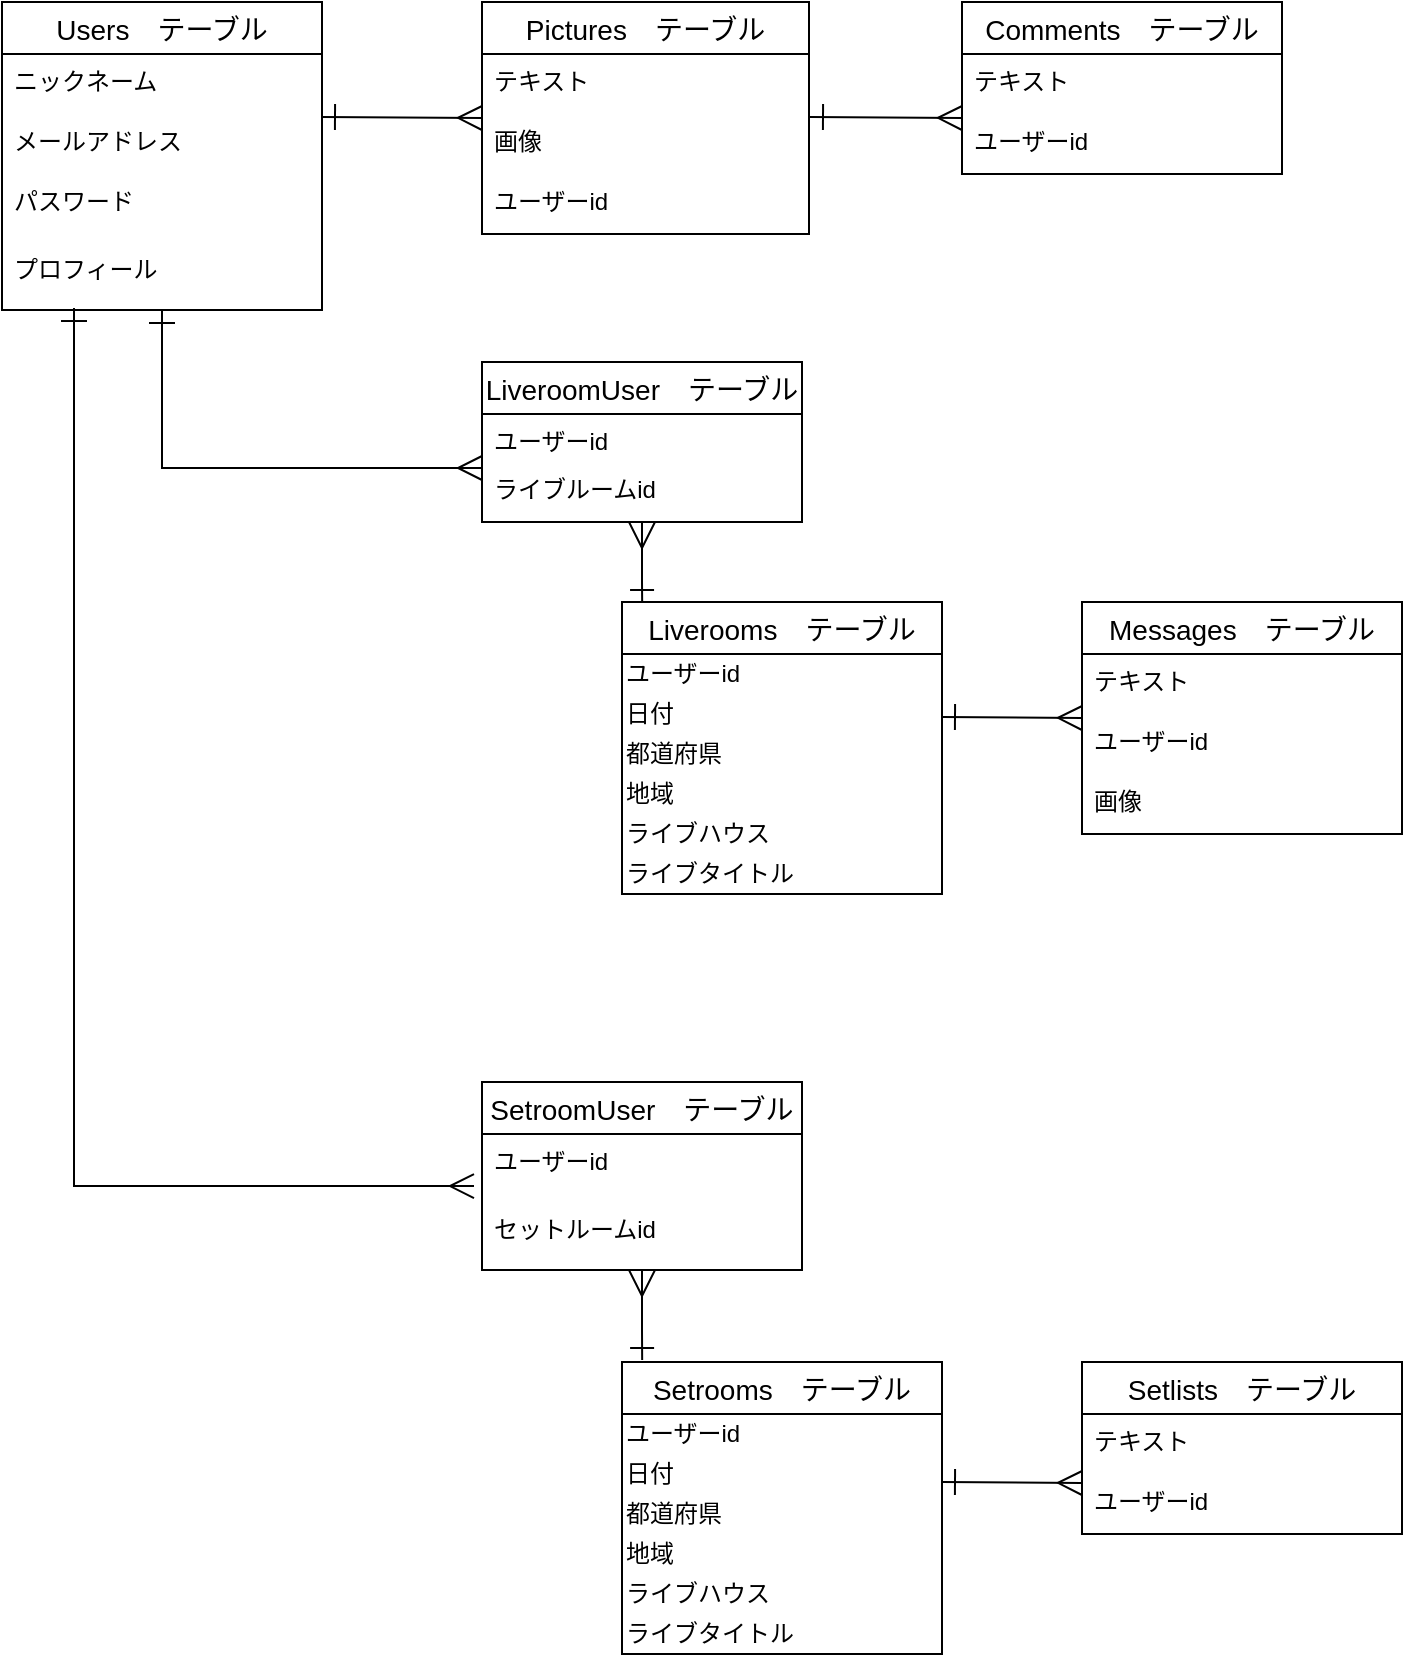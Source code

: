 <mxfile>
    <diagram id="P4CnRfWuM5dW40Y8k2Mk" name="ページ1">
        <mxGraphModel dx="712" dy="498" grid="1" gridSize="10" guides="1" tooltips="1" connect="1" arrows="1" fold="1" page="1" pageScale="1" pageWidth="827" pageHeight="1169" math="0" shadow="0">
            <root>
                <mxCell id="0"/>
                <mxCell id="1" parent="0"/>
                <mxCell id="35" style="edgeStyle=orthogonalEdgeStyle;rounded=0;orthogonalLoop=1;jettySize=auto;html=1;entryX=0;entryY=0.5;entryDx=0;entryDy=0;startArrow=ERone;startFill=0;endArrow=ERmany;endFill=0;startSize=11;endSize=10;" edge="1" parent="1" source="2" target="21">
                    <mxGeometry relative="1" as="geometry"/>
                </mxCell>
                <mxCell id="58" style="edgeStyle=orthogonalEdgeStyle;rounded=0;orthogonalLoop=1;jettySize=auto;html=1;entryX=-0.025;entryY=0.765;entryDx=0;entryDy=0;entryPerimeter=0;startArrow=ERone;startFill=0;endArrow=ERmany;endFill=0;startSize=11;endSize=10;exitX=0.225;exitY=0.971;exitDx=0;exitDy=0;exitPerimeter=0;" edge="1" parent="1" source="7" target="45">
                    <mxGeometry relative="1" as="geometry"/>
                </mxCell>
                <mxCell id="2" value="Users　テーブル" style="swimlane;fontStyle=0;childLayout=stackLayout;horizontal=1;startSize=26;horizontalStack=0;resizeParent=1;resizeParentMax=0;resizeLast=0;collapsible=1;marginBottom=0;align=center;fontSize=14;" vertex="1" parent="1">
                    <mxGeometry x="10" y="20" width="160" height="154" as="geometry"/>
                </mxCell>
                <mxCell id="6" value="ニックネーム" style="text;strokeColor=none;fillColor=none;spacingLeft=4;spacingRight=4;overflow=hidden;rotatable=0;points=[[0,0.5],[1,0.5]];portConstraint=eastwest;fontSize=12;" vertex="1" parent="2">
                    <mxGeometry y="26" width="160" height="30" as="geometry"/>
                </mxCell>
                <mxCell id="5" value="メールアドレス" style="text;strokeColor=none;fillColor=none;spacingLeft=4;spacingRight=4;overflow=hidden;rotatable=0;points=[[0,0.5],[1,0.5]];portConstraint=eastwest;fontSize=12;" vertex="1" parent="2">
                    <mxGeometry y="56" width="160" height="30" as="geometry"/>
                </mxCell>
                <mxCell id="4" value="パスワード" style="text;strokeColor=none;fillColor=none;spacingLeft=4;spacingRight=4;overflow=hidden;rotatable=0;points=[[0,0.5],[1,0.5]];portConstraint=eastwest;fontSize=12;" vertex="1" parent="2">
                    <mxGeometry y="86" width="160" height="34" as="geometry"/>
                </mxCell>
                <mxCell id="7" value="プロフィール" style="text;strokeColor=none;fillColor=none;spacingLeft=4;spacingRight=4;overflow=hidden;rotatable=0;points=[[0,0.5],[1,0.5]];portConstraint=eastwest;fontSize=12;" vertex="1" parent="2">
                    <mxGeometry y="120" width="160" height="34" as="geometry"/>
                </mxCell>
                <mxCell id="8" value="Pictures　テーブル" style="swimlane;fontStyle=0;childLayout=stackLayout;horizontal=1;startSize=26;horizontalStack=0;resizeParent=1;resizeParentMax=0;resizeLast=0;collapsible=1;marginBottom=0;align=center;fontSize=14;" vertex="1" parent="1">
                    <mxGeometry x="250" y="20" width="163.5" height="116" as="geometry"/>
                </mxCell>
                <mxCell id="9" value="テキスト" style="text;strokeColor=none;fillColor=none;spacingLeft=4;spacingRight=4;overflow=hidden;rotatable=0;points=[[0,0.5],[1,0.5]];portConstraint=eastwest;fontSize=12;" vertex="1" parent="8">
                    <mxGeometry y="26" width="163.5" height="30" as="geometry"/>
                </mxCell>
                <mxCell id="10" value="画像" style="text;strokeColor=none;fillColor=none;spacingLeft=4;spacingRight=4;overflow=hidden;rotatable=0;points=[[0,0.5],[1,0.5]];portConstraint=eastwest;fontSize=12;" vertex="1" parent="8">
                    <mxGeometry y="56" width="163.5" height="30" as="geometry"/>
                </mxCell>
                <mxCell id="16" value="ユーザーid" style="text;strokeColor=none;fillColor=none;spacingLeft=4;spacingRight=4;overflow=hidden;rotatable=0;points=[[0,0.5],[1,0.5]];portConstraint=eastwest;fontSize=12;" vertex="1" parent="8">
                    <mxGeometry y="86" width="163.5" height="30" as="geometry"/>
                </mxCell>
                <mxCell id="13" value="Comments　テーブル" style="swimlane;fontStyle=0;childLayout=stackLayout;horizontal=1;startSize=26;horizontalStack=0;resizeParent=1;resizeParentMax=0;resizeLast=0;collapsible=1;marginBottom=0;align=center;fontSize=14;" vertex="1" parent="1">
                    <mxGeometry x="490" y="20" width="160" height="86" as="geometry"/>
                </mxCell>
                <mxCell id="14" value="テキスト" style="text;strokeColor=none;fillColor=none;spacingLeft=4;spacingRight=4;overflow=hidden;rotatable=0;points=[[0,0.5],[1,0.5]];portConstraint=eastwest;fontSize=12;" vertex="1" parent="13">
                    <mxGeometry y="26" width="160" height="30" as="geometry"/>
                </mxCell>
                <mxCell id="15" value="ユーザーid" style="text;strokeColor=none;fillColor=none;spacingLeft=4;spacingRight=4;overflow=hidden;rotatable=0;points=[[0,0.5],[1,0.5]];portConstraint=eastwest;fontSize=12;" vertex="1" parent="13">
                    <mxGeometry y="56" width="160" height="30" as="geometry"/>
                </mxCell>
                <mxCell id="17" value="" style="endArrow=ERmany;html=1;rounded=0;startArrow=ERone;startFill=0;endFill=0;endSize=10;startSize=11;" edge="1" parent="1">
                    <mxGeometry relative="1" as="geometry">
                        <mxPoint x="170" y="77.5" as="sourcePoint"/>
                        <mxPoint x="250" y="78" as="targetPoint"/>
                    </mxGeometry>
                </mxCell>
                <mxCell id="18" value="" style="endArrow=ERmany;html=1;rounded=0;startArrow=ERone;startFill=0;endFill=0;endSize=10;startSize=11;" edge="1" parent="1">
                    <mxGeometry relative="1" as="geometry">
                        <mxPoint x="414" y="77.5" as="sourcePoint"/>
                        <mxPoint x="490" y="78" as="targetPoint"/>
                        <Array as="points"/>
                    </mxGeometry>
                </mxCell>
                <mxCell id="38" style="edgeStyle=orthogonalEdgeStyle;rounded=0;orthogonalLoop=1;jettySize=auto;html=1;entryX=0.063;entryY=0;entryDx=0;entryDy=0;entryPerimeter=0;startArrow=ERmany;startFill=0;endArrow=ERone;endFill=0;startSize=11;endSize=10;" edge="1" parent="1" source="19" target="23">
                    <mxGeometry relative="1" as="geometry"/>
                </mxCell>
                <mxCell id="19" value="LiveroomUser　テーブル" style="swimlane;fontStyle=0;childLayout=stackLayout;horizontal=1;startSize=26;horizontalStack=0;resizeParent=1;resizeParentMax=0;resizeLast=0;collapsible=1;marginBottom=0;align=center;fontSize=14;" vertex="1" parent="1">
                    <mxGeometry x="250" y="200" width="160" height="80" as="geometry"/>
                </mxCell>
                <mxCell id="21" value="ユーザーid" style="text;strokeColor=none;fillColor=none;spacingLeft=4;spacingRight=4;overflow=hidden;rotatable=0;points=[[0,0.5],[1,0.5]];portConstraint=eastwest;fontSize=12;" vertex="1" parent="19">
                    <mxGeometry y="26" width="160" height="54" as="geometry"/>
                </mxCell>
                <mxCell id="22" value="ライブルームid" style="text;strokeColor=none;fillColor=none;spacingLeft=4;spacingRight=4;overflow=hidden;rotatable=0;points=[[0,0.5],[1,0.5]];portConstraint=eastwest;fontSize=12;" vertex="1" parent="1">
                    <mxGeometry x="250" y="250" width="160" height="40" as="geometry"/>
                </mxCell>
                <mxCell id="23" value="Liverooms　テーブル" style="swimlane;fontStyle=0;childLayout=stackLayout;horizontal=1;startSize=26;horizontalStack=0;resizeParent=1;resizeParentMax=0;resizeLast=0;collapsible=1;marginBottom=0;align=center;fontSize=14;" vertex="1" parent="1">
                    <mxGeometry x="320" y="320" width="160" height="146" as="geometry"/>
                </mxCell>
                <mxCell id="24" value="ユーザーid" style="text;html=1;align=left;verticalAlign=middle;resizable=0;points=[];autosize=1;strokeColor=none;" vertex="1" parent="23">
                    <mxGeometry y="26" width="160" height="20" as="geometry"/>
                </mxCell>
                <mxCell id="26" value="日付" style="text;html=1;align=left;verticalAlign=middle;resizable=0;points=[];autosize=1;strokeColor=none;" vertex="1" parent="23">
                    <mxGeometry y="46" width="160" height="20" as="geometry"/>
                </mxCell>
                <mxCell id="27" value="都道府県" style="text;html=1;align=left;verticalAlign=middle;resizable=0;points=[];autosize=1;strokeColor=none;" vertex="1" parent="23">
                    <mxGeometry y="66" width="160" height="20" as="geometry"/>
                </mxCell>
                <mxCell id="28" value="地域" style="text;html=1;align=left;verticalAlign=middle;resizable=0;points=[];autosize=1;strokeColor=none;" vertex="1" parent="23">
                    <mxGeometry y="86" width="160" height="20" as="geometry"/>
                </mxCell>
                <mxCell id="29" value="ライブハウス" style="text;html=1;align=left;verticalAlign=middle;resizable=0;points=[];autosize=1;strokeColor=none;" vertex="1" parent="23">
                    <mxGeometry y="106" width="160" height="20" as="geometry"/>
                </mxCell>
                <mxCell id="30" value="ライブタイトル" style="text;html=1;align=left;verticalAlign=middle;resizable=0;points=[];autosize=1;strokeColor=none;" vertex="1" parent="23">
                    <mxGeometry y="126" width="160" height="20" as="geometry"/>
                </mxCell>
                <mxCell id="31" value="Messages　テーブル" style="swimlane;fontStyle=0;childLayout=stackLayout;horizontal=1;startSize=26;horizontalStack=0;resizeParent=1;resizeParentMax=0;resizeLast=0;collapsible=1;marginBottom=0;align=center;fontSize=14;" vertex="1" parent="1">
                    <mxGeometry x="550" y="320" width="160" height="116" as="geometry"/>
                </mxCell>
                <mxCell id="32" value="テキスト" style="text;strokeColor=none;fillColor=none;spacingLeft=4;spacingRight=4;overflow=hidden;rotatable=0;points=[[0,0.5],[1,0.5]];portConstraint=eastwest;fontSize=12;" vertex="1" parent="31">
                    <mxGeometry y="26" width="160" height="30" as="geometry"/>
                </mxCell>
                <mxCell id="33" value="ユーザーid" style="text;strokeColor=none;fillColor=none;spacingLeft=4;spacingRight=4;overflow=hidden;rotatable=0;points=[[0,0.5],[1,0.5]];portConstraint=eastwest;fontSize=12;" vertex="1" parent="31">
                    <mxGeometry y="56" width="160" height="30" as="geometry"/>
                </mxCell>
                <mxCell id="41" value="画像" style="text;strokeColor=none;fillColor=none;spacingLeft=4;spacingRight=4;overflow=hidden;rotatable=0;points=[[0,0.5],[1,0.5]];portConstraint=eastwest;fontSize=12;" vertex="1" parent="31">
                    <mxGeometry y="86" width="160" height="30" as="geometry"/>
                </mxCell>
                <mxCell id="43" value="" style="endArrow=ERmany;html=1;rounded=0;startArrow=ERone;startFill=0;endFill=0;endSize=10;startSize=11;" edge="1" parent="1">
                    <mxGeometry relative="1" as="geometry">
                        <mxPoint x="480" y="377.5" as="sourcePoint"/>
                        <mxPoint x="550" y="378" as="targetPoint"/>
                        <Array as="points"/>
                    </mxGeometry>
                </mxCell>
                <mxCell id="59" style="edgeStyle=orthogonalEdgeStyle;rounded=0;orthogonalLoop=1;jettySize=auto;html=1;entryX=0.063;entryY=-0.007;entryDx=0;entryDy=0;entryPerimeter=0;startArrow=ERmany;startFill=0;endArrow=ERone;endFill=0;startSize=11;endSize=10;" edge="1" parent="1" source="44" target="47">
                    <mxGeometry relative="1" as="geometry"/>
                </mxCell>
                <mxCell id="44" value="SetroomUser　テーブル" style="swimlane;fontStyle=0;childLayout=stackLayout;horizontal=1;startSize=26;horizontalStack=0;resizeParent=1;resizeParentMax=0;resizeLast=0;collapsible=1;marginBottom=0;align=center;fontSize=14;" vertex="1" parent="1">
                    <mxGeometry x="250" y="560" width="160" height="94" as="geometry"/>
                </mxCell>
                <mxCell id="45" value="ユーザーid" style="text;strokeColor=none;fillColor=none;spacingLeft=4;spacingRight=4;overflow=hidden;rotatable=0;points=[[0,0.5],[1,0.5]];portConstraint=eastwest;fontSize=12;" vertex="1" parent="44">
                    <mxGeometry y="26" width="160" height="34" as="geometry"/>
                </mxCell>
                <mxCell id="46" value="セットルームid" style="text;strokeColor=none;fillColor=none;spacingLeft=4;spacingRight=4;overflow=hidden;rotatable=0;points=[[0,0.5],[1,0.5]];portConstraint=eastwest;fontSize=12;" vertex="1" parent="44">
                    <mxGeometry y="60" width="160" height="34" as="geometry"/>
                </mxCell>
                <mxCell id="47" value="Setrooms　テーブル" style="swimlane;fontStyle=0;childLayout=stackLayout;horizontal=1;startSize=26;horizontalStack=0;resizeParent=1;resizeParentMax=0;resizeLast=0;collapsible=1;marginBottom=0;align=center;fontSize=14;" vertex="1" parent="1">
                    <mxGeometry x="320" y="700" width="160" height="146" as="geometry"/>
                </mxCell>
                <mxCell id="48" value="ユーザーid" style="text;html=1;align=left;verticalAlign=middle;resizable=0;points=[];autosize=1;strokeColor=none;" vertex="1" parent="47">
                    <mxGeometry y="26" width="160" height="20" as="geometry"/>
                </mxCell>
                <mxCell id="49" value="日付" style="text;html=1;align=left;verticalAlign=middle;resizable=0;points=[];autosize=1;strokeColor=none;" vertex="1" parent="47">
                    <mxGeometry y="46" width="160" height="20" as="geometry"/>
                </mxCell>
                <mxCell id="50" value="都道府県" style="text;html=1;align=left;verticalAlign=middle;resizable=0;points=[];autosize=1;strokeColor=none;" vertex="1" parent="47">
                    <mxGeometry y="66" width="160" height="20" as="geometry"/>
                </mxCell>
                <mxCell id="51" value="地域" style="text;html=1;align=left;verticalAlign=middle;resizable=0;points=[];autosize=1;strokeColor=none;" vertex="1" parent="47">
                    <mxGeometry y="86" width="160" height="20" as="geometry"/>
                </mxCell>
                <mxCell id="52" value="ライブハウス" style="text;html=1;align=left;verticalAlign=middle;resizable=0;points=[];autosize=1;strokeColor=none;" vertex="1" parent="47">
                    <mxGeometry y="106" width="160" height="20" as="geometry"/>
                </mxCell>
                <mxCell id="53" value="ライブタイトル" style="text;html=1;align=left;verticalAlign=middle;resizable=0;points=[];autosize=1;strokeColor=none;" vertex="1" parent="47">
                    <mxGeometry y="126" width="160" height="20" as="geometry"/>
                </mxCell>
                <mxCell id="54" value="Setlists　テーブル" style="swimlane;fontStyle=0;childLayout=stackLayout;horizontal=1;startSize=26;horizontalStack=0;resizeParent=1;resizeParentMax=0;resizeLast=0;collapsible=1;marginBottom=0;align=center;fontSize=14;" vertex="1" parent="1">
                    <mxGeometry x="550" y="700" width="160" height="86" as="geometry"/>
                </mxCell>
                <mxCell id="55" value="テキスト" style="text;strokeColor=none;fillColor=none;spacingLeft=4;spacingRight=4;overflow=hidden;rotatable=0;points=[[0,0.5],[1,0.5]];portConstraint=eastwest;fontSize=12;" vertex="1" parent="54">
                    <mxGeometry y="26" width="160" height="30" as="geometry"/>
                </mxCell>
                <mxCell id="56" value="ユーザーid" style="text;strokeColor=none;fillColor=none;spacingLeft=4;spacingRight=4;overflow=hidden;rotatable=0;points=[[0,0.5],[1,0.5]];portConstraint=eastwest;fontSize=12;" vertex="1" parent="54">
                    <mxGeometry y="56" width="160" height="30" as="geometry"/>
                </mxCell>
                <mxCell id="61" value="" style="endArrow=ERmany;html=1;rounded=0;startArrow=ERone;startFill=0;endFill=0;endSize=10;startSize=11;" edge="1" parent="1">
                    <mxGeometry relative="1" as="geometry">
                        <mxPoint x="480" y="760" as="sourcePoint"/>
                        <mxPoint x="550" y="760.5" as="targetPoint"/>
                        <Array as="points"/>
                    </mxGeometry>
                </mxCell>
            </root>
        </mxGraphModel>
    </diagram>
</mxfile>